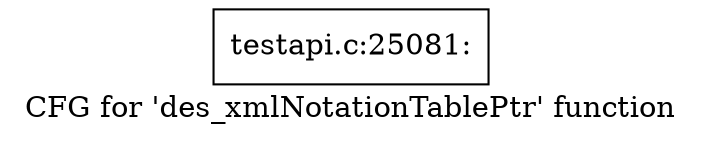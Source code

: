 digraph "CFG for 'des_xmlNotationTablePtr' function" {
	label="CFG for 'des_xmlNotationTablePtr' function";

	Node0x4e8e910 [shape=record,label="{testapi.c:25081:}"];
}
